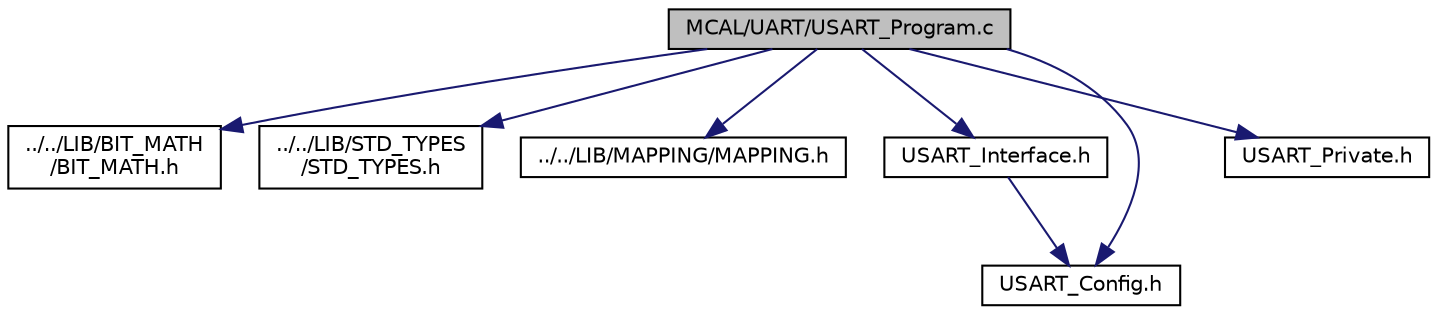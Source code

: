 digraph "MCAL/UART/USART_Program.c"
{
 // LATEX_PDF_SIZE
  edge [fontname="Helvetica",fontsize="10",labelfontname="Helvetica",labelfontsize="10"];
  node [fontname="Helvetica",fontsize="10",shape=record];
  Node1 [label="MCAL/UART/USART_Program.c",height=0.2,width=0.4,color="black", fillcolor="grey75", style="filled", fontcolor="black",tooltip=" "];
  Node1 -> Node2 [color="midnightblue",fontsize="10",style="solid",fontname="Helvetica"];
  Node2 [label="../../LIB/BIT_MATH\l/BIT_MATH.h",height=0.2,width=0.4,color="black", fillcolor="white", style="filled",URL="$d4/d03/_b_i_t___m_a_t_h_8h.html",tooltip=" "];
  Node1 -> Node3 [color="midnightblue",fontsize="10",style="solid",fontname="Helvetica"];
  Node3 [label="../../LIB/STD_TYPES\l/STD_TYPES.h",height=0.2,width=0.4,color="black", fillcolor="white", style="filled",URL="$d1/d04/_s_t_d___t_y_p_e_s_8h.html",tooltip=" "];
  Node1 -> Node4 [color="midnightblue",fontsize="10",style="solid",fontname="Helvetica"];
  Node4 [label="../../LIB/MAPPING/MAPPING.h",height=0.2,width=0.4,color="black", fillcolor="white", style="filled",URL="$d3/d05/_m_a_p_p_i_n_g_8h.html",tooltip=" "];
  Node1 -> Node5 [color="midnightblue",fontsize="10",style="solid",fontname="Helvetica"];
  Node5 [label="USART_Interface.h",height=0.2,width=0.4,color="black", fillcolor="white", style="filled",URL="$d9/d00/_u_s_a_r_t___interface_8h.html",tooltip=" "];
  Node5 -> Node6 [color="midnightblue",fontsize="10",style="solid",fontname="Helvetica"];
  Node6 [label="USART_Config.h",height=0.2,width=0.4,color="black", fillcolor="white", style="filled",URL="$dc/d02/_u_s_a_r_t___config_8h.html",tooltip=" "];
  Node1 -> Node7 [color="midnightblue",fontsize="10",style="solid",fontname="Helvetica"];
  Node7 [label="USART_Private.h",height=0.2,width=0.4,color="black", fillcolor="white", style="filled",URL="$db/d04/_u_s_a_r_t___private_8h.html",tooltip=" "];
  Node1 -> Node6 [color="midnightblue",fontsize="10",style="solid",fontname="Helvetica"];
}
